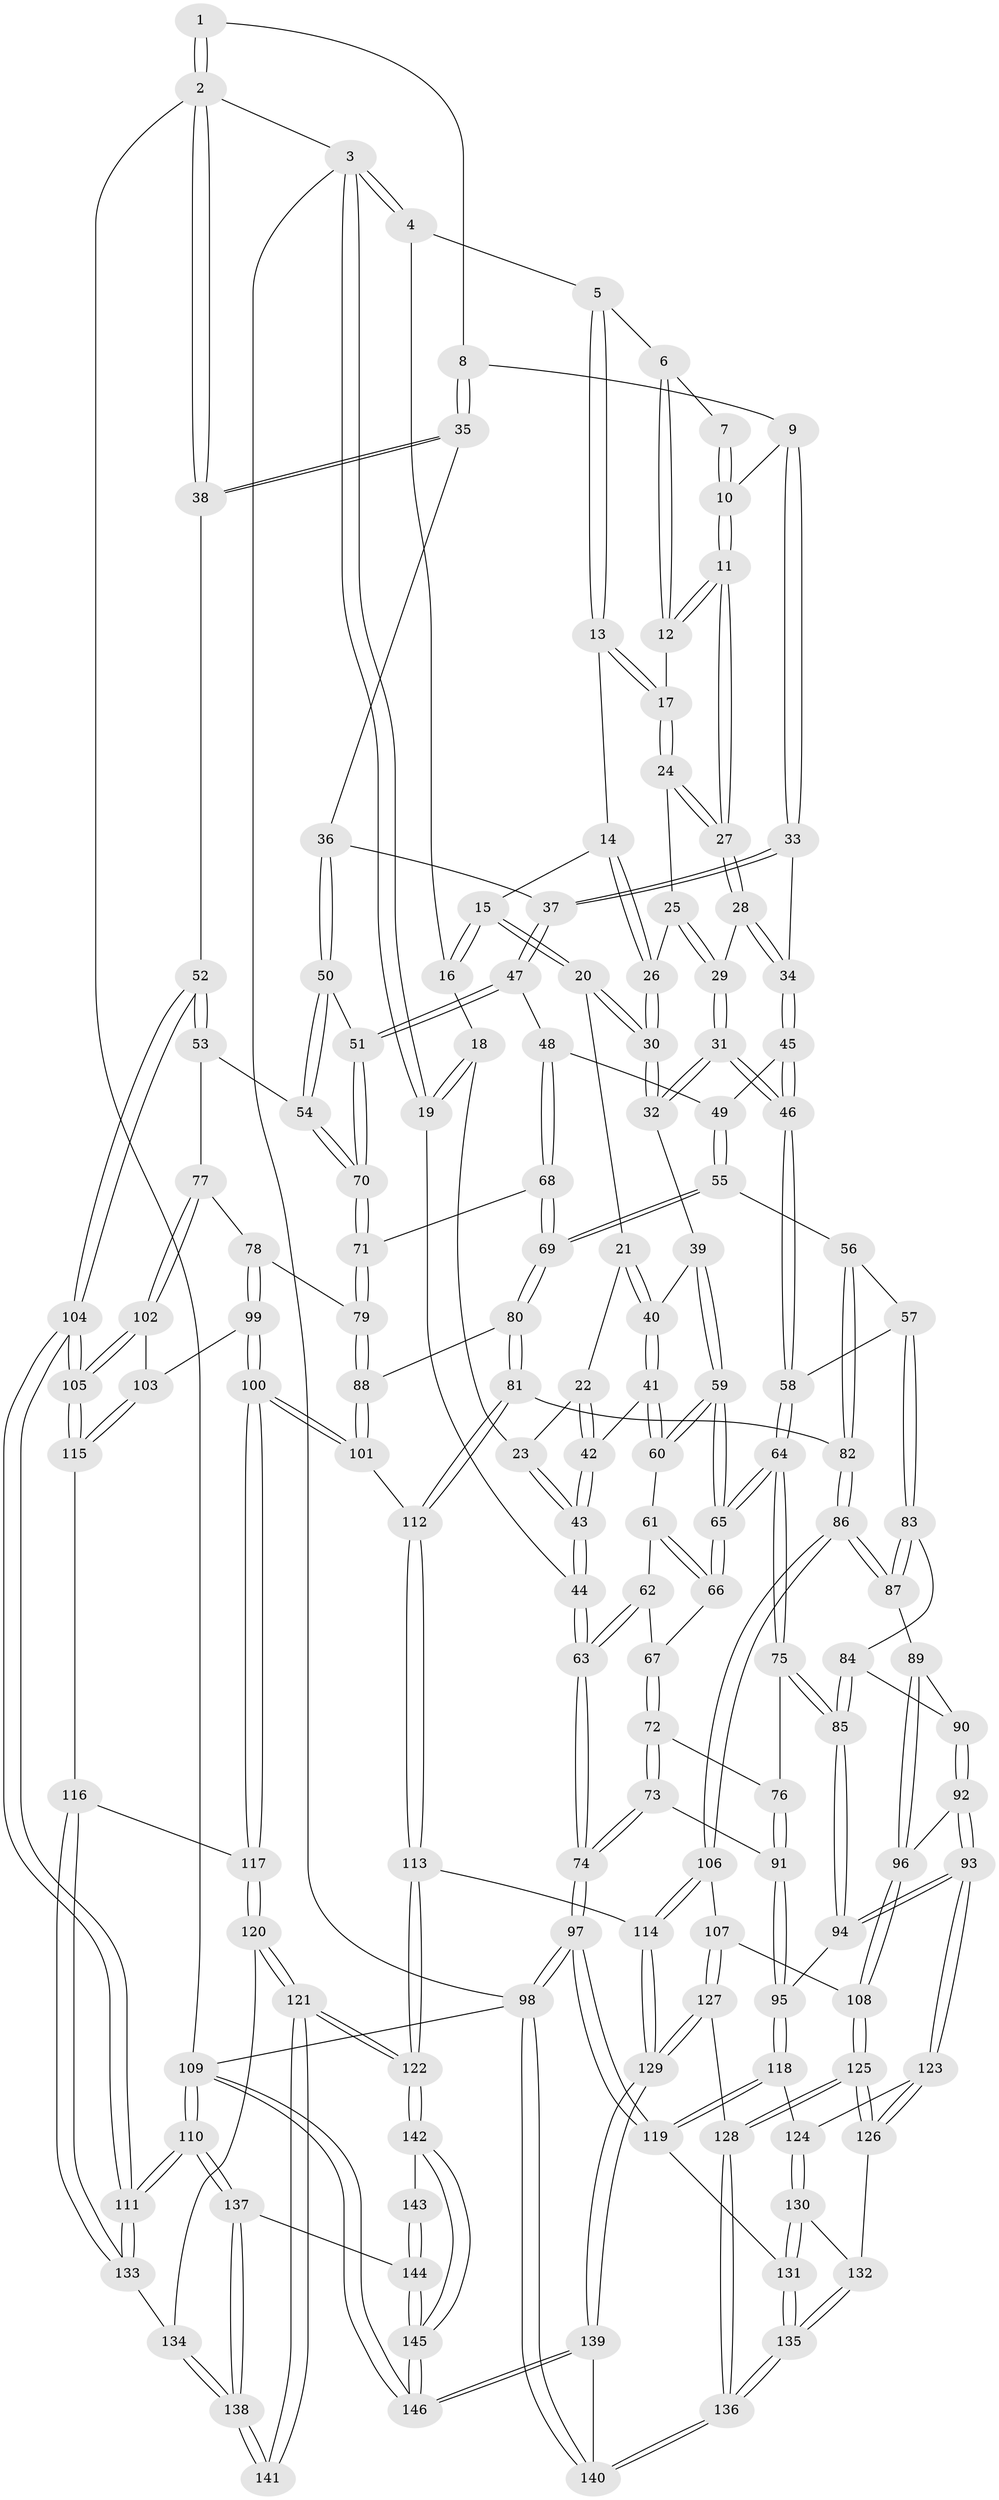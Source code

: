 // coarse degree distribution, {4: 0.5056179775280899, 6: 0.0898876404494382, 3: 0.0898876404494382, 2: 0.02247191011235955, 5: 0.29213483146067415}
// Generated by graph-tools (version 1.1) at 2025/42/03/06/25 10:42:28]
// undirected, 146 vertices, 362 edges
graph export_dot {
graph [start="1"]
  node [color=gray90,style=filled];
  1 [pos="+0.7320905552905632+0"];
  2 [pos="+1+0"];
  3 [pos="+0+0"];
  4 [pos="+0.08669984955333189+0"];
  5 [pos="+0.4087381752527511+0"];
  6 [pos="+0.5714943778629803+0"];
  7 [pos="+0.635412437202115+0"];
  8 [pos="+0.862080865847066+0.12541758153740645"];
  9 [pos="+0.8487956962602006+0.12627996261758762"];
  10 [pos="+0.7138921422456355+0.06280200410728976"];
  11 [pos="+0.6296757847171414+0.18319028584368022"];
  12 [pos="+0.575646995604606+0.07152148588294795"];
  13 [pos="+0.38442996600111623+0"];
  14 [pos="+0.364195381330636+0.019593762896201405"];
  15 [pos="+0.18633213164410353+0.11224017223935541"];
  16 [pos="+0.1353559618876898+0.005932602912086759"];
  17 [pos="+0.492937400368654+0.11106643468604555"];
  18 [pos="+0.05221788467285955+0.09885750853687245"];
  19 [pos="+0+0"];
  20 [pos="+0.18570578428316661+0.11699072366382651"];
  21 [pos="+0.15505335308642673+0.16850534936396336"];
  22 [pos="+0.1378598625881823+0.1780382186094621"];
  23 [pos="+0.06635523779907872+0.18321503499091785"];
  24 [pos="+0.4936115128804573+0.1343168693229279"];
  25 [pos="+0.4698043032617202+0.15943673772063005"];
  26 [pos="+0.36400243368194507+0.12396596104439676"];
  27 [pos="+0.6282362282004946+0.19864779187538412"];
  28 [pos="+0.629687867049077+0.2068212119629362"];
  29 [pos="+0.4703889680056763+0.2657535013167715"];
  30 [pos="+0.3391294866415023+0.19145296155402083"];
  31 [pos="+0.40800464658450414+0.3260141406638157"];
  32 [pos="+0.34369082051588085+0.28267620738248656"];
  33 [pos="+0.6754451016439642+0.244954055774091"];
  34 [pos="+0.6602979242992066+0.23840033735833788"];
  35 [pos="+0.9365555941646393+0.1494168692453688"];
  36 [pos="+0.861389701179439+0.29003252950623376"];
  37 [pos="+0.6876810488083835+0.25995951216116775"];
  38 [pos="+1+0.04959794541747709"];
  39 [pos="+0.31725965547906565+0.28670837767423457"];
  40 [pos="+0.286169820846723+0.28515856974107"];
  41 [pos="+0.17130028129144864+0.33475521426961924"];
  42 [pos="+0.15099412882099172+0.3160489839318148"];
  43 [pos="+0+0.2818323974635412"];
  44 [pos="+0+0.3248998856390985"];
  45 [pos="+0.5940962379230293+0.33840593289101445"];
  46 [pos="+0.4189008242749038+0.35784741223722655"];
  47 [pos="+0.7156557225229995+0.3717838583768073"];
  48 [pos="+0.6489896389719968+0.4113121606369832"];
  49 [pos="+0.5991221410178568+0.36168950428397706"];
  50 [pos="+0.8667102558966612+0.35318876700294455"];
  51 [pos="+0.7627372825753527+0.4076139552024112"];
  52 [pos="+1+0.39293739520527715"];
  53 [pos="+0.9547686341948938+0.42376517733821184"];
  54 [pos="+0.9358710249759872+0.4098285270036602"];
  55 [pos="+0.5339425418089578+0.45727359179880367"];
  56 [pos="+0.47979991128596794+0.4474511930538573"];
  57 [pos="+0.45808929126635667+0.4373955034955918"];
  58 [pos="+0.41922875338904897+0.36131556754961297"];
  59 [pos="+0.23259084129362054+0.43557018417327076"];
  60 [pos="+0.17035736996162465+0.34006340937155827"];
  61 [pos="+0.15473727218182576+0.36110288008543884"];
  62 [pos="+0.12574175803954088+0.38522006505112083"];
  63 [pos="+0+0.43105154639998733"];
  64 [pos="+0.25217859207888144+0.49318433070516093"];
  65 [pos="+0.23626454343938522+0.46330117310349844"];
  66 [pos="+0.16892550595341146+0.44024353559134294"];
  67 [pos="+0.12978534903095465+0.45034504501744693"];
  68 [pos="+0.6205133778796255+0.46482870964585665"];
  69 [pos="+0.5962903886807212+0.4848466455639639"];
  70 [pos="+0.765384179418894+0.4745826759283353"];
  71 [pos="+0.765201578760573+0.48299011188944135"];
  72 [pos="+0.11389598225150743+0.4725122812363362"];
  73 [pos="+0+0.5474592203797204"];
  74 [pos="+0+0.5093129666913926"];
  75 [pos="+0.25015796791831646+0.5097065671317587"];
  76 [pos="+0.23412479092053326+0.513838700368207"];
  77 [pos="+0.8784188729793051+0.5401106014509061"];
  78 [pos="+0.8768785085299703+0.5401819059117385"];
  79 [pos="+0.7755589451597109+0.5174926035897437"];
  80 [pos="+0.6037656449138249+0.5092594379993465"];
  81 [pos="+0.561879044195192+0.613065564516927"];
  82 [pos="+0.5255367152354108+0.6203504860338425"];
  83 [pos="+0.4346194305202366+0.4821235943715048"];
  84 [pos="+0.3772160789832745+0.5370055340663044"];
  85 [pos="+0.26930929380676416+0.5377917943521011"];
  86 [pos="+0.5116509874388189+0.6292318870647531"];
  87 [pos="+0.4599662308134266+0.5978480506913377"];
  88 [pos="+0.721393625056962+0.5812714654474773"];
  89 [pos="+0.43212846248451137+0.6018818618440389"];
  90 [pos="+0.3824683563726412+0.5622345342006443"];
  91 [pos="+0.07054150293503096+0.6065332955847499"];
  92 [pos="+0.35257515198786593+0.6664360759326925"];
  93 [pos="+0.29772789528763294+0.6797142710284427"];
  94 [pos="+0.2716731623907642+0.6211666819340829"];
  95 [pos="+0.08431180991489953+0.6241882653473422"];
  96 [pos="+0.3697215552566503+0.6684119179391684"];
  97 [pos="+0+0.9803912279525251"];
  98 [pos="+0+1"];
  99 [pos="+0.8078650861820053+0.6609323160073713"];
  100 [pos="+0.7772131001188396+0.6774043418989946"];
  101 [pos="+0.717439600198132+0.6092151927573065"];
  102 [pos="+0.9286936788169872+0.6028142770946628"];
  103 [pos="+0.8903054376137662+0.6612161519104485"];
  104 [pos="+1+0.6840193295655658"];
  105 [pos="+1+0.6834078966707314"];
  106 [pos="+0.48287091475959154+0.6986830393688741"];
  107 [pos="+0.4454533472657057+0.7017052065758985"];
  108 [pos="+0.43874370645141814+0.7012000257103704"];
  109 [pos="+1+1"];
  110 [pos="+1+1"];
  111 [pos="+1+1"];
  112 [pos="+0.6364619669795029+0.6605780685277853"];
  113 [pos="+0.6221496632793803+0.823490761947623"];
  114 [pos="+0.5756293282293418+0.8306952075353702"];
  115 [pos="+0.896763090827531+0.7660923523446653"];
  116 [pos="+0.8819327850090215+0.7791358896708069"];
  117 [pos="+0.7806742541418717+0.7253966023094407"];
  118 [pos="+0.10792473995324926+0.6822430905335768"];
  119 [pos="+0+0.8753230466885985"];
  120 [pos="+0.6682376024815146+0.8180076590620852"];
  121 [pos="+0.6662388642947411+0.8190703500103539"];
  122 [pos="+0.6404966818286282+0.8300762025806546"];
  123 [pos="+0.2969718775628345+0.6813638625354808"];
  124 [pos="+0.17703593789335412+0.7427971785051276"];
  125 [pos="+0.35007506853278186+0.8347130317165736"];
  126 [pos="+0.34316923520913095+0.8259736713021543"];
  127 [pos="+0.42542540412374596+0.8261703679062256"];
  128 [pos="+0.3502210892648434+0.8350351841792084"];
  129 [pos="+0.5699820099724099+0.8352407196060267"];
  130 [pos="+0.17482835528206858+0.8000860765988883"];
  131 [pos="+0+0.8751025922715475"];
  132 [pos="+0.1751457740477274+0.8005281105659324"];
  133 [pos="+0.8792214453927673+0.8127420025382892"];
  134 [pos="+0.8700125115397696+0.8377977637192214"];
  135 [pos="+0.21070776701567553+0.9518479877710861"];
  136 [pos="+0.3028772225169074+1"];
  137 [pos="+0.8916238452889524+0.9085585599084535"];
  138 [pos="+0.8680435912280472+0.8704477707760201"];
  139 [pos="+0.3872186193141699+1"];
  140 [pos="+0.33458040870436073+1"];
  141 [pos="+0.8357812083113906+0.884817983170131"];
  142 [pos="+0.7125783418838447+0.9576456923427173"];
  143 [pos="+0.8154707266469138+0.8987667784832679"];
  144 [pos="+0.8316491045865407+1"];
  145 [pos="+0.7425778718708419+1"];
  146 [pos="+0.7391986232907259+1"];
  1 -- 2;
  1 -- 2;
  1 -- 8;
  2 -- 3;
  2 -- 38;
  2 -- 38;
  2 -- 109;
  3 -- 4;
  3 -- 4;
  3 -- 19;
  3 -- 19;
  3 -- 98;
  4 -- 5;
  4 -- 16;
  5 -- 6;
  5 -- 13;
  5 -- 13;
  6 -- 7;
  6 -- 12;
  6 -- 12;
  7 -- 10;
  7 -- 10;
  8 -- 9;
  8 -- 35;
  8 -- 35;
  9 -- 10;
  9 -- 33;
  9 -- 33;
  10 -- 11;
  10 -- 11;
  11 -- 12;
  11 -- 12;
  11 -- 27;
  11 -- 27;
  12 -- 17;
  13 -- 14;
  13 -- 17;
  13 -- 17;
  14 -- 15;
  14 -- 26;
  14 -- 26;
  15 -- 16;
  15 -- 16;
  15 -- 20;
  15 -- 20;
  16 -- 18;
  17 -- 24;
  17 -- 24;
  18 -- 19;
  18 -- 19;
  18 -- 23;
  19 -- 44;
  20 -- 21;
  20 -- 30;
  20 -- 30;
  21 -- 22;
  21 -- 40;
  21 -- 40;
  22 -- 23;
  22 -- 42;
  22 -- 42;
  23 -- 43;
  23 -- 43;
  24 -- 25;
  24 -- 27;
  24 -- 27;
  25 -- 26;
  25 -- 29;
  25 -- 29;
  26 -- 30;
  26 -- 30;
  27 -- 28;
  27 -- 28;
  28 -- 29;
  28 -- 34;
  28 -- 34;
  29 -- 31;
  29 -- 31;
  30 -- 32;
  30 -- 32;
  31 -- 32;
  31 -- 32;
  31 -- 46;
  31 -- 46;
  32 -- 39;
  33 -- 34;
  33 -- 37;
  33 -- 37;
  34 -- 45;
  34 -- 45;
  35 -- 36;
  35 -- 38;
  35 -- 38;
  36 -- 37;
  36 -- 50;
  36 -- 50;
  37 -- 47;
  37 -- 47;
  38 -- 52;
  39 -- 40;
  39 -- 59;
  39 -- 59;
  40 -- 41;
  40 -- 41;
  41 -- 42;
  41 -- 60;
  41 -- 60;
  42 -- 43;
  42 -- 43;
  43 -- 44;
  43 -- 44;
  44 -- 63;
  44 -- 63;
  45 -- 46;
  45 -- 46;
  45 -- 49;
  46 -- 58;
  46 -- 58;
  47 -- 48;
  47 -- 51;
  47 -- 51;
  48 -- 49;
  48 -- 68;
  48 -- 68;
  49 -- 55;
  49 -- 55;
  50 -- 51;
  50 -- 54;
  50 -- 54;
  51 -- 70;
  51 -- 70;
  52 -- 53;
  52 -- 53;
  52 -- 104;
  52 -- 104;
  53 -- 54;
  53 -- 77;
  54 -- 70;
  54 -- 70;
  55 -- 56;
  55 -- 69;
  55 -- 69;
  56 -- 57;
  56 -- 82;
  56 -- 82;
  57 -- 58;
  57 -- 83;
  57 -- 83;
  58 -- 64;
  58 -- 64;
  59 -- 60;
  59 -- 60;
  59 -- 65;
  59 -- 65;
  60 -- 61;
  61 -- 62;
  61 -- 66;
  61 -- 66;
  62 -- 63;
  62 -- 63;
  62 -- 67;
  63 -- 74;
  63 -- 74;
  64 -- 65;
  64 -- 65;
  64 -- 75;
  64 -- 75;
  65 -- 66;
  65 -- 66;
  66 -- 67;
  67 -- 72;
  67 -- 72;
  68 -- 69;
  68 -- 69;
  68 -- 71;
  69 -- 80;
  69 -- 80;
  70 -- 71;
  70 -- 71;
  71 -- 79;
  71 -- 79;
  72 -- 73;
  72 -- 73;
  72 -- 76;
  73 -- 74;
  73 -- 74;
  73 -- 91;
  74 -- 97;
  74 -- 97;
  75 -- 76;
  75 -- 85;
  75 -- 85;
  76 -- 91;
  76 -- 91;
  77 -- 78;
  77 -- 102;
  77 -- 102;
  78 -- 79;
  78 -- 99;
  78 -- 99;
  79 -- 88;
  79 -- 88;
  80 -- 81;
  80 -- 81;
  80 -- 88;
  81 -- 82;
  81 -- 112;
  81 -- 112;
  82 -- 86;
  82 -- 86;
  83 -- 84;
  83 -- 87;
  83 -- 87;
  84 -- 85;
  84 -- 85;
  84 -- 90;
  85 -- 94;
  85 -- 94;
  86 -- 87;
  86 -- 87;
  86 -- 106;
  86 -- 106;
  87 -- 89;
  88 -- 101;
  88 -- 101;
  89 -- 90;
  89 -- 96;
  89 -- 96;
  90 -- 92;
  90 -- 92;
  91 -- 95;
  91 -- 95;
  92 -- 93;
  92 -- 93;
  92 -- 96;
  93 -- 94;
  93 -- 94;
  93 -- 123;
  93 -- 123;
  94 -- 95;
  95 -- 118;
  95 -- 118;
  96 -- 108;
  96 -- 108;
  97 -- 98;
  97 -- 98;
  97 -- 119;
  97 -- 119;
  98 -- 140;
  98 -- 140;
  98 -- 109;
  99 -- 100;
  99 -- 100;
  99 -- 103;
  100 -- 101;
  100 -- 101;
  100 -- 117;
  100 -- 117;
  101 -- 112;
  102 -- 103;
  102 -- 105;
  102 -- 105;
  103 -- 115;
  103 -- 115;
  104 -- 105;
  104 -- 105;
  104 -- 111;
  104 -- 111;
  105 -- 115;
  105 -- 115;
  106 -- 107;
  106 -- 114;
  106 -- 114;
  107 -- 108;
  107 -- 127;
  107 -- 127;
  108 -- 125;
  108 -- 125;
  109 -- 110;
  109 -- 110;
  109 -- 146;
  109 -- 146;
  110 -- 111;
  110 -- 111;
  110 -- 137;
  110 -- 137;
  111 -- 133;
  111 -- 133;
  112 -- 113;
  112 -- 113;
  113 -- 114;
  113 -- 122;
  113 -- 122;
  114 -- 129;
  114 -- 129;
  115 -- 116;
  116 -- 117;
  116 -- 133;
  116 -- 133;
  117 -- 120;
  117 -- 120;
  118 -- 119;
  118 -- 119;
  118 -- 124;
  119 -- 131;
  120 -- 121;
  120 -- 121;
  120 -- 134;
  121 -- 122;
  121 -- 122;
  121 -- 141;
  121 -- 141;
  122 -- 142;
  122 -- 142;
  123 -- 124;
  123 -- 126;
  123 -- 126;
  124 -- 130;
  124 -- 130;
  125 -- 126;
  125 -- 126;
  125 -- 128;
  125 -- 128;
  126 -- 132;
  127 -- 128;
  127 -- 129;
  127 -- 129;
  128 -- 136;
  128 -- 136;
  129 -- 139;
  129 -- 139;
  130 -- 131;
  130 -- 131;
  130 -- 132;
  131 -- 135;
  131 -- 135;
  132 -- 135;
  132 -- 135;
  133 -- 134;
  134 -- 138;
  134 -- 138;
  135 -- 136;
  135 -- 136;
  136 -- 140;
  136 -- 140;
  137 -- 138;
  137 -- 138;
  137 -- 144;
  138 -- 141;
  138 -- 141;
  139 -- 140;
  139 -- 146;
  139 -- 146;
  142 -- 143;
  142 -- 145;
  142 -- 145;
  143 -- 144;
  143 -- 144;
  144 -- 145;
  144 -- 145;
  145 -- 146;
  145 -- 146;
}
